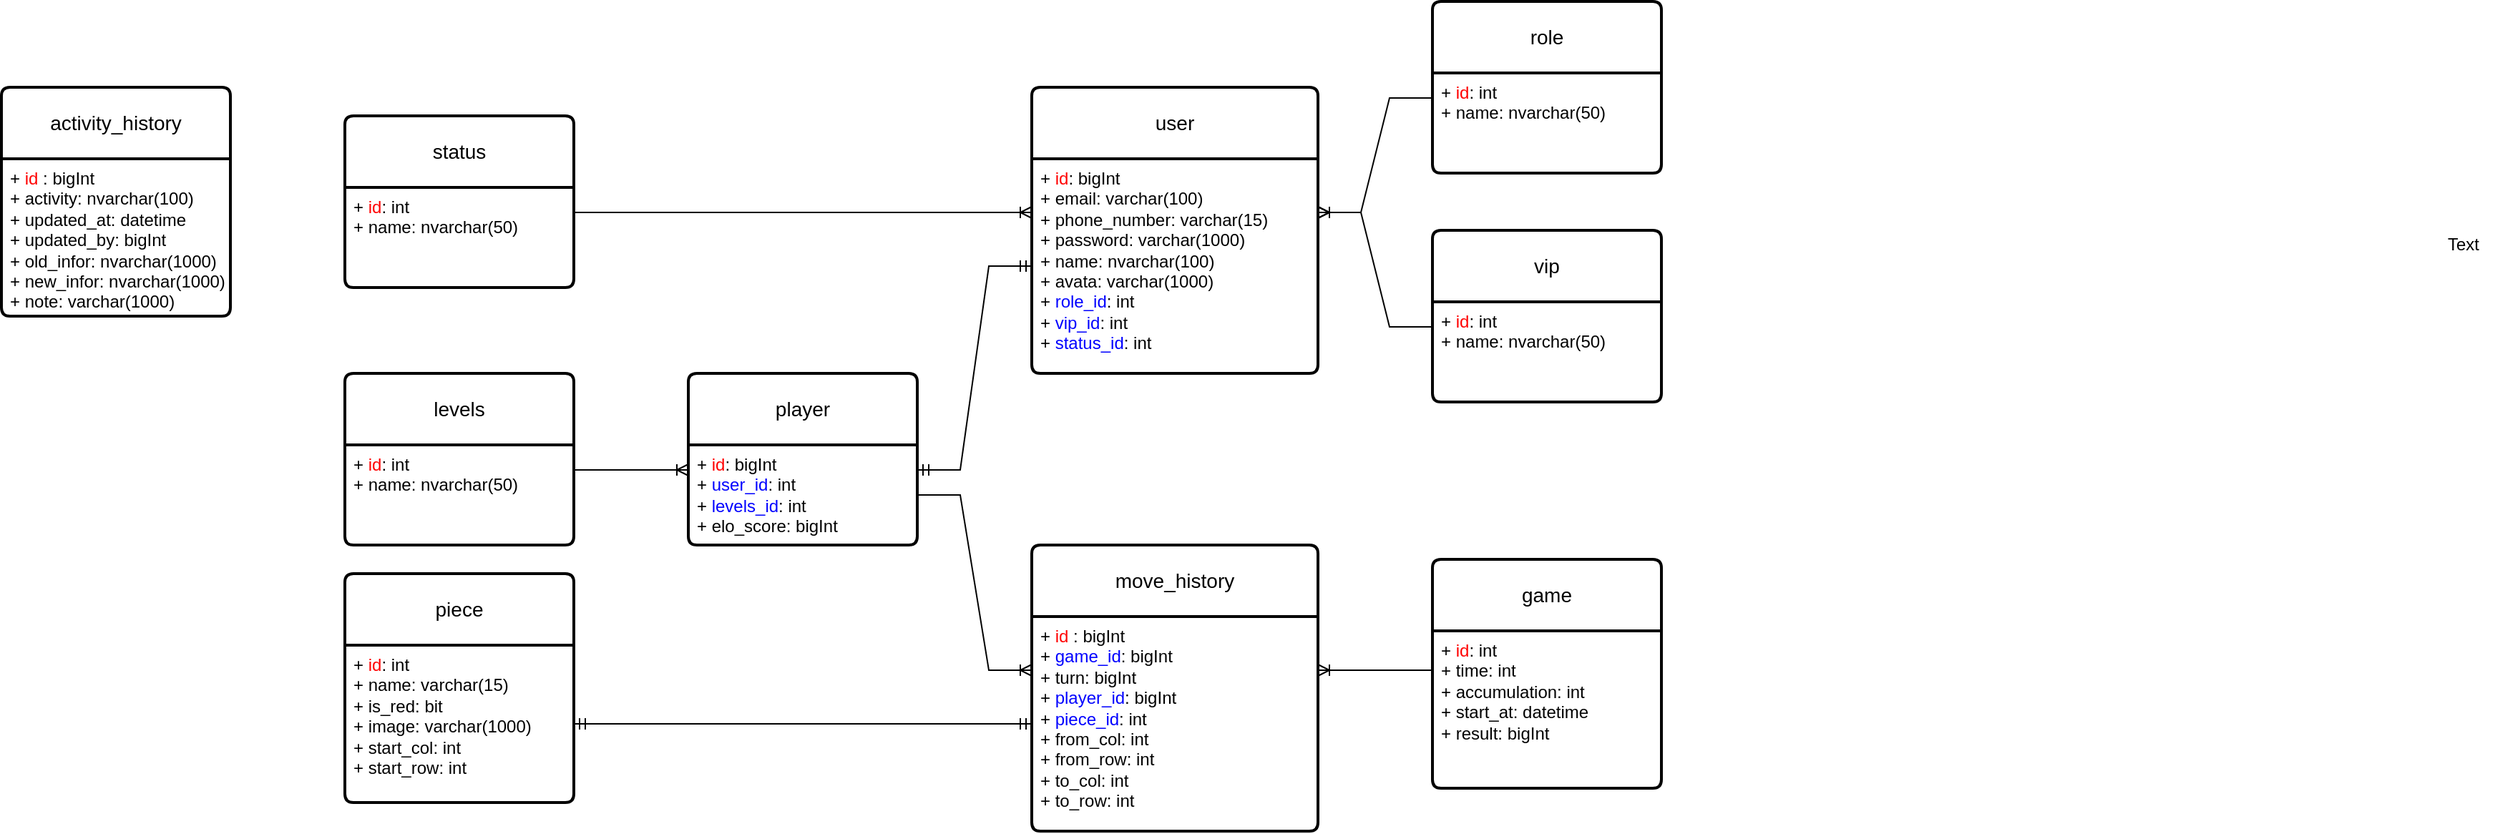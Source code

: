 <mxfile version="21.0.8" type="github">
  <diagram name="Page-1" id="H-v-QwYq-mOXmPvQntEp">
    <mxGraphModel dx="2372" dy="761" grid="1" gridSize="10" guides="1" tooltips="1" connect="1" arrows="1" fold="1" page="1" pageScale="1" pageWidth="850" pageHeight="1100" math="0" shadow="0">
      <root>
        <mxCell id="0" />
        <mxCell id="1" parent="0" />
        <mxCell id="XNHZTKUJtXOEtpgJojsP-58" value="role" style="swimlane;childLayout=stackLayout;horizontal=1;startSize=50;horizontalStack=0;rounded=1;fontSize=14;fontStyle=0;strokeWidth=2;resizeParent=0;resizeLast=1;shadow=0;dashed=0;align=center;arcSize=4;whiteSpace=wrap;html=1;" parent="1" vertex="1">
          <mxGeometry x="760" y="100" width="160" height="120" as="geometry" />
        </mxCell>
        <mxCell id="XNHZTKUJtXOEtpgJojsP-59" value="+ &lt;font color=&quot;#ff0000&quot;&gt;id&lt;/font&gt;: int&amp;nbsp; &amp;nbsp;&amp;nbsp;&lt;br&gt;+ name: nvarchar(50)" style="align=left;strokeColor=none;fillColor=none;spacingLeft=4;fontSize=12;verticalAlign=top;resizable=0;rotatable=0;part=1;html=1;" parent="XNHZTKUJtXOEtpgJojsP-58" vertex="1">
          <mxGeometry y="50" width="160" height="70" as="geometry" />
        </mxCell>
        <mxCell id="XNHZTKUJtXOEtpgJojsP-60" value="player" style="swimlane;childLayout=stackLayout;horizontal=1;startSize=50;horizontalStack=0;rounded=1;fontSize=14;fontStyle=0;strokeWidth=2;resizeParent=0;resizeLast=1;shadow=0;dashed=0;align=center;arcSize=4;whiteSpace=wrap;html=1;" parent="1" vertex="1">
          <mxGeometry x="240" y="360" width="160" height="120" as="geometry" />
        </mxCell>
        <mxCell id="XNHZTKUJtXOEtpgJojsP-61" value="+ &lt;font color=&quot;#ff0000&quot;&gt;id&lt;/font&gt;: bigInt&amp;nbsp; &amp;nbsp; &amp;nbsp; &amp;nbsp; &amp;nbsp; &amp;nbsp; &amp;nbsp; &amp;nbsp; &amp;nbsp; &amp;nbsp; &amp;nbsp;&amp;nbsp;&lt;br style=&quot;border-color: var(--border-color);&quot;&gt;+ &lt;font color=&quot;#0000ff&quot;&gt;user_id&lt;/font&gt;: int&amp;nbsp;&lt;br style=&quot;border-color: var(--border-color);&quot;&gt;+&amp;nbsp;&lt;font style=&quot;border-color: var(--border-color);&quot; color=&quot;#0000ff&quot;&gt;levels_id&lt;/font&gt;: int&amp;nbsp; &amp;nbsp;&lt;br&gt;+ elo_score: bigInt&amp;nbsp; &amp;nbsp; &amp;nbsp; &amp;nbsp; &amp;nbsp; &amp;nbsp; &amp;nbsp; &amp;nbsp;&amp;nbsp;" style="align=left;strokeColor=none;fillColor=none;spacingLeft=4;fontSize=12;verticalAlign=top;resizable=0;rotatable=0;part=1;html=1;" parent="XNHZTKUJtXOEtpgJojsP-60" vertex="1">
          <mxGeometry y="50" width="160" height="70" as="geometry" />
        </mxCell>
        <mxCell id="XNHZTKUJtXOEtpgJojsP-62" value="levels" style="swimlane;childLayout=stackLayout;horizontal=1;startSize=50;horizontalStack=0;rounded=1;fontSize=14;fontStyle=0;strokeWidth=2;resizeParent=0;resizeLast=1;shadow=0;dashed=0;align=center;arcSize=4;whiteSpace=wrap;html=1;" parent="1" vertex="1">
          <mxGeometry y="360" width="160" height="120" as="geometry" />
        </mxCell>
        <mxCell id="XNHZTKUJtXOEtpgJojsP-63" value="+ &lt;font color=&quot;#ff0000&quot;&gt;id&lt;/font&gt;: int&amp;nbsp; &amp;nbsp; &amp;nbsp; &amp;nbsp; &amp;nbsp; &amp;nbsp; &amp;nbsp; &amp;nbsp; &amp;nbsp; &amp;nbsp; &amp;nbsp; &amp;nbsp; &amp;nbsp; &amp;nbsp;&amp;nbsp;&lt;br&gt;+ name: nvarchar(50)" style="align=left;strokeColor=none;fillColor=none;spacingLeft=4;fontSize=12;verticalAlign=top;resizable=0;rotatable=0;part=1;html=1;" parent="XNHZTKUJtXOEtpgJojsP-62" vertex="1">
          <mxGeometry y="50" width="160" height="70" as="geometry" />
        </mxCell>
        <mxCell id="XNHZTKUJtXOEtpgJojsP-65" value="" style="edgeStyle=entityRelationEdgeStyle;fontSize=12;html=1;endArrow=ERoneToMany;rounded=0;exitX=0;exitY=0.25;exitDx=0;exitDy=0;entryX=1;entryY=0.25;entryDx=0;entryDy=0;" parent="1" source="XNHZTKUJtXOEtpgJojsP-59" target="_XfN3ZEyuZf0YvQImTGl-2" edge="1">
          <mxGeometry width="100" height="100" relative="1" as="geometry">
            <mxPoint x="270" y="510" as="sourcePoint" />
            <mxPoint x="200" y="397.5" as="targetPoint" />
          </mxGeometry>
        </mxCell>
        <mxCell id="XNHZTKUJtXOEtpgJojsP-66" value="" style="edgeStyle=entityRelationEdgeStyle;fontSize=12;html=1;endArrow=ERoneToMany;rounded=0;exitX=1;exitY=0.25;exitDx=0;exitDy=0;entryX=0;entryY=0.25;entryDx=0;entryDy=0;" parent="1" source="XNHZTKUJtXOEtpgJojsP-63" target="XNHZTKUJtXOEtpgJojsP-61" edge="1">
          <mxGeometry width="100" height="100" relative="1" as="geometry">
            <mxPoint x="270" y="430" as="sourcePoint" />
            <mxPoint x="370" y="330" as="targetPoint" />
          </mxGeometry>
        </mxCell>
        <mxCell id="XNHZTKUJtXOEtpgJojsP-71" value="game" style="swimlane;childLayout=stackLayout;horizontal=1;startSize=50;horizontalStack=0;rounded=1;fontSize=14;fontStyle=0;strokeWidth=2;resizeParent=0;resizeLast=1;shadow=0;dashed=0;align=center;arcSize=4;whiteSpace=wrap;html=1;" parent="1" vertex="1">
          <mxGeometry x="760" y="490" width="160" height="160" as="geometry" />
        </mxCell>
        <mxCell id="XNHZTKUJtXOEtpgJojsP-72" value="+ &lt;font color=&quot;#ff0000&quot;&gt;id&lt;/font&gt;: int&amp;nbsp; &amp;nbsp; &amp;nbsp; &amp;nbsp; &amp;nbsp; &amp;nbsp; &amp;nbsp; &amp;nbsp; &amp;nbsp; &amp;nbsp; &amp;nbsp; &amp;nbsp; &amp;nbsp;&amp;nbsp;&lt;br&gt;+ time: int&lt;br&gt;+&amp;nbsp;accumulation: int&lt;br&gt;+ start_at: datetime&lt;br style=&quot;border-color: var(--border-color);&quot;&gt;+ result: bigInt&amp;nbsp; &amp;nbsp; &amp;nbsp; &amp;nbsp; &amp;nbsp;&lt;span style=&quot;background-color: initial;&quot;&gt;&amp;nbsp;&amp;nbsp;&lt;/span&gt;" style="align=left;strokeColor=none;fillColor=none;spacingLeft=4;fontSize=12;verticalAlign=top;resizable=0;rotatable=0;part=1;html=1;" parent="XNHZTKUJtXOEtpgJojsP-71" vertex="1">
          <mxGeometry y="50" width="160" height="110" as="geometry" />
        </mxCell>
        <mxCell id="XNHZTKUJtXOEtpgJojsP-77" value="piece" style="swimlane;childLayout=stackLayout;horizontal=1;startSize=50;horizontalStack=0;rounded=1;fontSize=14;fontStyle=0;strokeWidth=2;resizeParent=0;resizeLast=1;shadow=0;dashed=0;align=center;arcSize=4;whiteSpace=wrap;html=1;" parent="1" vertex="1">
          <mxGeometry y="500" width="160" height="160" as="geometry" />
        </mxCell>
        <mxCell id="XNHZTKUJtXOEtpgJojsP-78" value="+ &lt;font color=&quot;#ff0000&quot;&gt;id&lt;/font&gt;: int&amp;nbsp; &amp;nbsp; &amp;nbsp; &amp;nbsp; &amp;nbsp; &amp;nbsp; &amp;nbsp; &amp;nbsp; &amp;nbsp; &amp;nbsp; &amp;nbsp;&amp;nbsp;&lt;br&gt;+ name: varchar(15)&lt;br&gt;+ is_red: bit&lt;br&gt;+ image: varchar(1000)&lt;br&gt;+ start_col: int&lt;br&gt;+ start_row: int" style="align=left;strokeColor=none;fillColor=none;spacingLeft=4;fontSize=12;verticalAlign=top;resizable=0;rotatable=0;part=1;html=1;" parent="XNHZTKUJtXOEtpgJojsP-77" vertex="1">
          <mxGeometry y="50" width="160" height="110" as="geometry" />
        </mxCell>
        <mxCell id="XNHZTKUJtXOEtpgJojsP-94" value="move_history" style="swimlane;childLayout=stackLayout;horizontal=1;startSize=50;horizontalStack=0;rounded=1;fontSize=14;fontStyle=0;strokeWidth=2;resizeParent=0;resizeLast=1;shadow=0;dashed=0;align=center;arcSize=4;whiteSpace=wrap;html=1;" parent="1" vertex="1">
          <mxGeometry x="480" y="480" width="200" height="200" as="geometry" />
        </mxCell>
        <mxCell id="XNHZTKUJtXOEtpgJojsP-95" value="+ &lt;font color=&quot;#ff0000&quot;&gt;id &lt;/font&gt;: bigInt&amp;nbsp; &amp;nbsp; &amp;nbsp; &amp;nbsp; &amp;nbsp; &amp;nbsp; &amp;nbsp; &amp;nbsp;&amp;nbsp;&lt;br&gt;+ &lt;font color=&quot;#0000ff&quot;&gt;game_id&lt;/font&gt;: bigInt&amp;nbsp; &amp;nbsp; &amp;nbsp;&amp;nbsp;&lt;br&gt;+ turn: bigInt&amp;nbsp; &amp;nbsp; &amp;nbsp;&amp;nbsp;&lt;br&gt;+ &lt;font color=&quot;#0000ff&quot;&gt;player_id&lt;/font&gt;: bigInt&amp;nbsp; &amp;nbsp; &amp;nbsp;&lt;br&gt;+ &lt;font color=&quot;#0000ff&quot;&gt;piece_id&lt;/font&gt;: int&amp;nbsp; &amp;nbsp; &amp;nbsp; &amp;nbsp; &amp;nbsp; &amp;nbsp;&lt;br&gt;+ from_col: int&lt;br&gt;+ from_row: int&lt;br&gt;+ to_col: int&lt;br&gt;+ to_row: int" style="align=left;strokeColor=none;fillColor=none;spacingLeft=4;fontSize=12;verticalAlign=top;resizable=0;rotatable=0;part=1;html=1;" parent="XNHZTKUJtXOEtpgJojsP-94" vertex="1">
          <mxGeometry y="50" width="200" height="150" as="geometry" />
        </mxCell>
        <mxCell id="XNHZTKUJtXOEtpgJojsP-100" value="" style="edgeStyle=entityRelationEdgeStyle;fontSize=12;html=1;endArrow=ERoneToMany;rounded=0;exitX=0;exitY=0.25;exitDx=0;exitDy=0;entryX=1;entryY=0.25;entryDx=0;entryDy=0;" parent="1" source="XNHZTKUJtXOEtpgJojsP-72" target="XNHZTKUJtXOEtpgJojsP-95" edge="1">
          <mxGeometry width="100" height="100" relative="1" as="geometry">
            <mxPoint x="480" y="570" as="sourcePoint" />
            <mxPoint x="530" y="830" as="targetPoint" />
          </mxGeometry>
        </mxCell>
        <mxCell id="XMyycZJ_cLoeEv3RKmhB-4" value="" style="edgeStyle=entityRelationEdgeStyle;fontSize=12;html=1;endArrow=ERoneToMany;rounded=0;entryX=0;entryY=0.25;entryDx=0;entryDy=0;exitX=1;exitY=0.5;exitDx=0;exitDy=0;" parent="1" source="XNHZTKUJtXOEtpgJojsP-61" target="XNHZTKUJtXOEtpgJojsP-95" edge="1">
          <mxGeometry width="100" height="100" relative="1" as="geometry">
            <mxPoint x="560" y="610" as="sourcePoint" />
            <mxPoint x="730" y="895" as="targetPoint" />
          </mxGeometry>
        </mxCell>
        <mxCell id="_XfN3ZEyuZf0YvQImTGl-1" value="user" style="swimlane;childLayout=stackLayout;horizontal=1;startSize=50;horizontalStack=0;rounded=1;fontSize=14;fontStyle=0;strokeWidth=2;resizeParent=0;resizeLast=1;shadow=0;dashed=0;align=center;arcSize=4;whiteSpace=wrap;html=1;" vertex="1" parent="1">
          <mxGeometry x="480" y="160" width="200" height="200" as="geometry" />
        </mxCell>
        <mxCell id="_XfN3ZEyuZf0YvQImTGl-2" value="+ &lt;font color=&quot;#ff0000&quot;&gt;id&lt;/font&gt;: bigInt&amp;nbsp; &amp;nbsp; &amp;nbsp; &amp;nbsp; &amp;nbsp; &amp;nbsp; &amp;nbsp; &amp;nbsp; &amp;nbsp; &amp;nbsp; &amp;nbsp;&amp;nbsp;&lt;br style=&quot;border-color: var(--border-color);&quot;&gt;+ email: varchar(100)&lt;br style=&quot;border-color: var(--border-color);&quot;&gt;+ phone_number: varchar(15)&lt;br&gt;+ password: varchar(1000)&lt;br style=&quot;border-color: var(--border-color);&quot;&gt;+ name: nvarchar(100)&lt;br style=&quot;border-color: var(--border-color);&quot;&gt;+ avata: varchar(1000)&amp;nbsp; &amp;nbsp; &amp;nbsp; &amp;nbsp; &amp;nbsp; &amp;nbsp; &amp;nbsp; &amp;nbsp; &amp;nbsp;&lt;br style=&quot;border-color: var(--border-color);&quot;&gt;+&amp;nbsp;&lt;font style=&quot;border-color: var(--border-color);&quot; color=&quot;#0000ff&quot;&gt;role_id&lt;/font&gt;: int&amp;nbsp;&lt;br&gt;+ &lt;font color=&quot;#0000ff&quot;&gt;vip_id&lt;/font&gt;: int&lt;br&gt;+ &lt;font color=&quot;#0000ff&quot;&gt;status_id&lt;/font&gt;: int&lt;br&gt;&amp;nbsp;" style="align=left;strokeColor=none;fillColor=none;spacingLeft=4;fontSize=12;verticalAlign=top;resizable=0;rotatable=0;part=1;html=1;" vertex="1" parent="_XfN3ZEyuZf0YvQImTGl-1">
          <mxGeometry y="50" width="200" height="150" as="geometry" />
        </mxCell>
        <mxCell id="_XfN3ZEyuZf0YvQImTGl-3" value="" style="edgeStyle=entityRelationEdgeStyle;fontSize=12;html=1;endArrow=ERmandOne;startArrow=ERmandOne;rounded=0;exitX=1;exitY=0.25;exitDx=0;exitDy=0;entryX=0;entryY=0.5;entryDx=0;entryDy=0;" edge="1" parent="1" source="XNHZTKUJtXOEtpgJojsP-61" target="_XfN3ZEyuZf0YvQImTGl-2">
          <mxGeometry width="100" height="100" relative="1" as="geometry">
            <mxPoint x="810" y="498" as="sourcePoint" />
            <mxPoint x="490" y="498" as="targetPoint" />
          </mxGeometry>
        </mxCell>
        <mxCell id="_XfN3ZEyuZf0YvQImTGl-4" value="activity_history" style="swimlane;childLayout=stackLayout;horizontal=1;startSize=50;horizontalStack=0;rounded=1;fontSize=14;fontStyle=0;strokeWidth=2;resizeParent=0;resizeLast=1;shadow=0;dashed=0;align=center;arcSize=4;whiteSpace=wrap;html=1;" vertex="1" parent="1">
          <mxGeometry x="-240" y="160" width="160" height="160" as="geometry" />
        </mxCell>
        <mxCell id="_XfN3ZEyuZf0YvQImTGl-5" value="+ &lt;font color=&quot;#ff0000&quot;&gt;id &lt;/font&gt;: bigInt&amp;nbsp; &amp;nbsp; &amp;nbsp; &amp;nbsp; &amp;nbsp; &amp;nbsp; &amp;nbsp; &amp;nbsp;&amp;nbsp;&lt;br&gt;+ activity: nvarchar(100)&lt;br style=&quot;border-color: var(--border-color);&quot;&gt;+ updated_at: datetime&lt;br style=&quot;border-color: var(--border-color);&quot;&gt;+ updated_by: bigInt&lt;br&gt;+ old_infor: nvarchar(1000)&lt;br&gt;+ new_infor: nvarchar(1000)&lt;br&gt;+ note: varchar(1000)" style="align=left;strokeColor=none;fillColor=none;spacingLeft=4;fontSize=12;verticalAlign=top;resizable=0;rotatable=0;part=1;html=1;" vertex="1" parent="_XfN3ZEyuZf0YvQImTGl-4">
          <mxGeometry y="50" width="160" height="110" as="geometry" />
        </mxCell>
        <mxCell id="_XfN3ZEyuZf0YvQImTGl-6" value="status" style="swimlane;childLayout=stackLayout;horizontal=1;startSize=50;horizontalStack=0;rounded=1;fontSize=14;fontStyle=0;strokeWidth=2;resizeParent=0;resizeLast=1;shadow=0;dashed=0;align=center;arcSize=4;whiteSpace=wrap;html=1;" vertex="1" parent="1">
          <mxGeometry y="180" width="160" height="120" as="geometry" />
        </mxCell>
        <mxCell id="_XfN3ZEyuZf0YvQImTGl-7" value="+ &lt;font color=&quot;#ff0000&quot;&gt;id&lt;/font&gt;: int&amp;nbsp; &amp;nbsp; &amp;nbsp; &amp;nbsp; &amp;nbsp; &amp;nbsp; &amp;nbsp; &amp;nbsp; &amp;nbsp; &amp;nbsp; &amp;nbsp; &amp;nbsp; &amp;nbsp; &amp;nbsp;&amp;nbsp;&lt;br&gt;+ name: nvarchar(50)" style="align=left;strokeColor=none;fillColor=none;spacingLeft=4;fontSize=12;verticalAlign=top;resizable=0;rotatable=0;part=1;html=1;" vertex="1" parent="_XfN3ZEyuZf0YvQImTGl-6">
          <mxGeometry y="50" width="160" height="70" as="geometry" />
        </mxCell>
        <mxCell id="_XfN3ZEyuZf0YvQImTGl-10" value="" style="edgeStyle=entityRelationEdgeStyle;fontSize=12;html=1;endArrow=ERoneToMany;rounded=0;entryX=0;entryY=0.25;entryDx=0;entryDy=0;exitX=1;exitY=0.25;exitDx=0;exitDy=0;" edge="1" parent="1" source="_XfN3ZEyuZf0YvQImTGl-7" target="_XfN3ZEyuZf0YvQImTGl-2">
          <mxGeometry width="100" height="100" relative="1" as="geometry">
            <mxPoint x="810" y="355" as="sourcePoint" />
            <mxPoint x="730" y="355" as="targetPoint" />
          </mxGeometry>
        </mxCell>
        <mxCell id="_XfN3ZEyuZf0YvQImTGl-14" value="" style="edgeStyle=entityRelationEdgeStyle;fontSize=12;html=1;endArrow=ERmandOne;startArrow=ERmandOne;rounded=0;exitX=1;exitY=0.5;exitDx=0;exitDy=0;" edge="1" parent="1" source="XNHZTKUJtXOEtpgJojsP-78" target="XNHZTKUJtXOEtpgJojsP-95">
          <mxGeometry width="100" height="100" relative="1" as="geometry">
            <mxPoint x="410" y="518" as="sourcePoint" />
            <mxPoint x="490" y="355" as="targetPoint" />
          </mxGeometry>
        </mxCell>
        <mxCell id="_XfN3ZEyuZf0YvQImTGl-15" value="vip" style="swimlane;childLayout=stackLayout;horizontal=1;startSize=50;horizontalStack=0;rounded=1;fontSize=14;fontStyle=0;strokeWidth=2;resizeParent=0;resizeLast=1;shadow=0;dashed=0;align=center;arcSize=4;whiteSpace=wrap;html=1;" vertex="1" parent="1">
          <mxGeometry x="760" y="260" width="160" height="120" as="geometry" />
        </mxCell>
        <mxCell id="_XfN3ZEyuZf0YvQImTGl-16" value="+ &lt;font color=&quot;#ff0000&quot;&gt;id&lt;/font&gt;: int&amp;nbsp; &amp;nbsp;&amp;nbsp;&lt;br&gt;+ name: nvarchar(50)" style="align=left;strokeColor=none;fillColor=none;spacingLeft=4;fontSize=12;verticalAlign=top;resizable=0;rotatable=0;part=1;html=1;" vertex="1" parent="_XfN3ZEyuZf0YvQImTGl-15">
          <mxGeometry y="50" width="160" height="70" as="geometry" />
        </mxCell>
        <mxCell id="_XfN3ZEyuZf0YvQImTGl-18" value="" style="edgeStyle=entityRelationEdgeStyle;fontSize=12;html=1;endArrow=ERoneToMany;rounded=0;exitX=0;exitY=0.25;exitDx=0;exitDy=0;entryX=1;entryY=0.25;entryDx=0;entryDy=0;" edge="1" parent="1" source="_XfN3ZEyuZf0YvQImTGl-16" target="_XfN3ZEyuZf0YvQImTGl-2">
          <mxGeometry width="100" height="100" relative="1" as="geometry">
            <mxPoint x="770" y="198" as="sourcePoint" />
            <mxPoint x="690" y="258" as="targetPoint" />
          </mxGeometry>
        </mxCell>
        <mxCell id="_XfN3ZEyuZf0YvQImTGl-19" value="Text" style="text;html=1;align=center;verticalAlign=middle;resizable=0;points=[];autosize=1;strokeColor=none;fillColor=none;" vertex="1" parent="1">
          <mxGeometry x="1455" y="255" width="50" height="30" as="geometry" />
        </mxCell>
      </root>
    </mxGraphModel>
  </diagram>
</mxfile>
